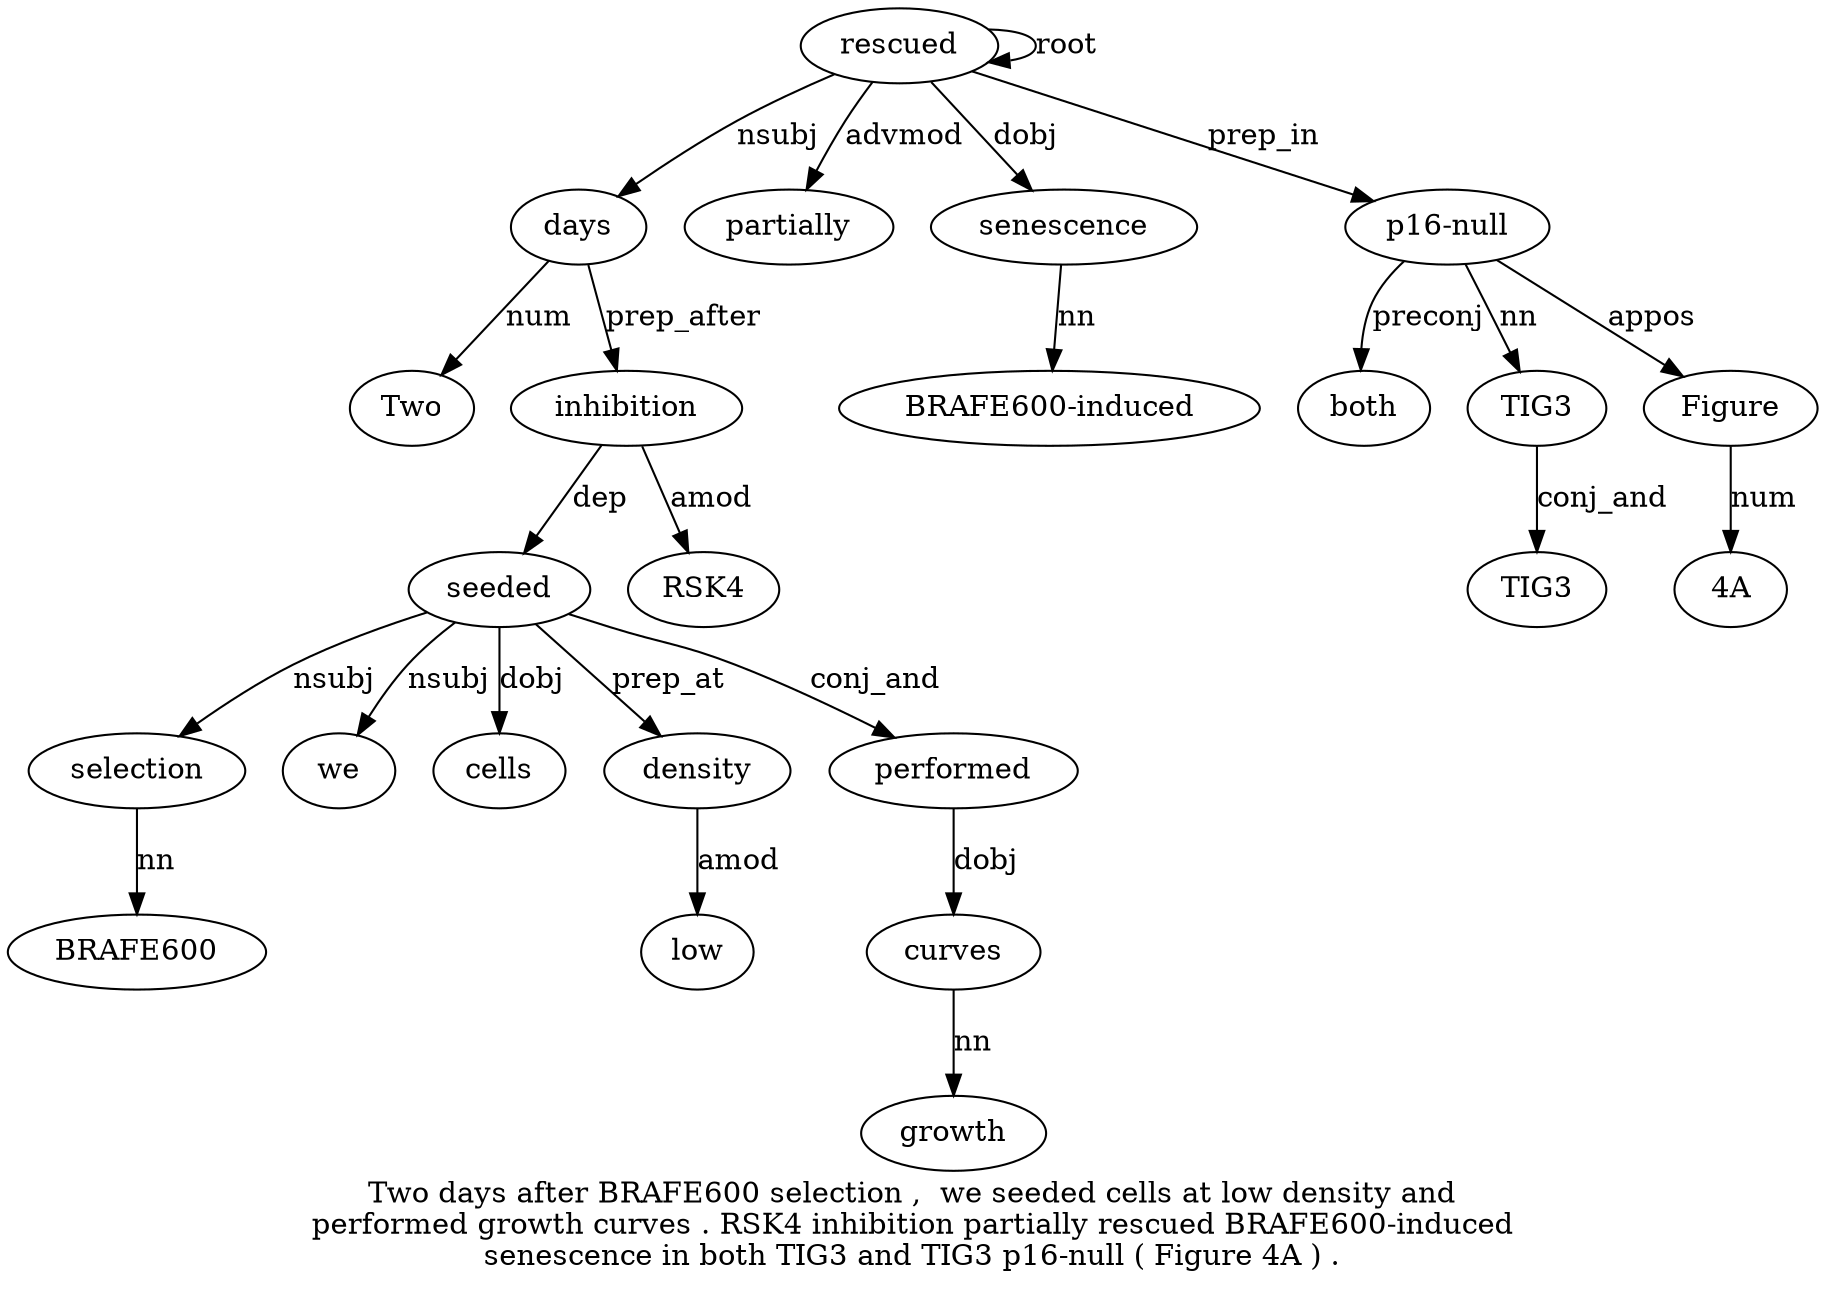 digraph "Two days after BRAFE600 selection ,  we seeded cells at low density and performed growth curves . RSK4 inhibition partially rescued BRAFE600-induced senescence in both TIG3 and TIG3 p16-null ( Figure 4A ) ." {
label="Two days after BRAFE600 selection ,  we seeded cells at low density and
performed growth curves . RSK4 inhibition partially rescued BRAFE600-induced
senescence in both TIG3 and TIG3 p16-null ( Figure 4A ) .";
days2 [style=filled, fillcolor=white, label=days];
Two1 [style=filled, fillcolor=white, label=Two];
days2 -> Two1  [label=num];
rescued21 [style=filled, fillcolor=white, label=rescued];
rescued21 -> days2  [label=nsubj];
selection5 [style=filled, fillcolor=white, label=selection];
BRAFE6004 [style=filled, fillcolor=white, label=BRAFE600];
selection5 -> BRAFE6004  [label=nn];
seeded8 [style=filled, fillcolor=white, label=seeded];
seeded8 -> selection5  [label=nsubj];
we7 [style=filled, fillcolor=white, label=we];
seeded8 -> we7  [label=nsubj];
inhibition19 [style=filled, fillcolor=white, label=inhibition];
inhibition19 -> seeded8  [label=dep];
cells9 [style=filled, fillcolor=white, label=cells];
seeded8 -> cells9  [label=dobj];
density12 [style=filled, fillcolor=white, label=density];
low11 [style=filled, fillcolor=white, label=low];
density12 -> low11  [label=amod];
seeded8 -> density12  [label=prep_at];
performed14 [style=filled, fillcolor=white, label=performed];
seeded8 -> performed14  [label=conj_and];
curves16 [style=filled, fillcolor=white, label=curves];
growth15 [style=filled, fillcolor=white, label=growth];
curves16 -> growth15  [label=nn];
performed14 -> curves16  [label=dobj];
RSK418 [style=filled, fillcolor=white, label=RSK4];
inhibition19 -> RSK418  [label=amod];
days2 -> inhibition19  [label=prep_after];
partially20 [style=filled, fillcolor=white, label=partially];
rescued21 -> partially20  [label=advmod];
rescued21 -> rescued21  [label=root];
senescence23 [style=filled, fillcolor=white, label=senescence];
"BRAFE600-induced22" [style=filled, fillcolor=white, label="BRAFE600-induced"];
senescence23 -> "BRAFE600-induced22"  [label=nn];
rescued21 -> senescence23  [label=dobj];
"p16-null29" [style=filled, fillcolor=white, label="p16-null"];
both25 [style=filled, fillcolor=white, label=both];
"p16-null29" -> both25  [label=preconj];
TIG326 [style=filled, fillcolor=white, label=TIG3];
"p16-null29" -> TIG326  [label=nn];
TIG328 [style=filled, fillcolor=white, label=TIG3];
TIG326 -> TIG328  [label=conj_and];
rescued21 -> "p16-null29"  [label=prep_in];
Figure31 [style=filled, fillcolor=white, label=Figure];
"p16-null29" -> Figure31  [label=appos];
"4A32" [style=filled, fillcolor=white, label="4A"];
Figure31 -> "4A32"  [label=num];
}

